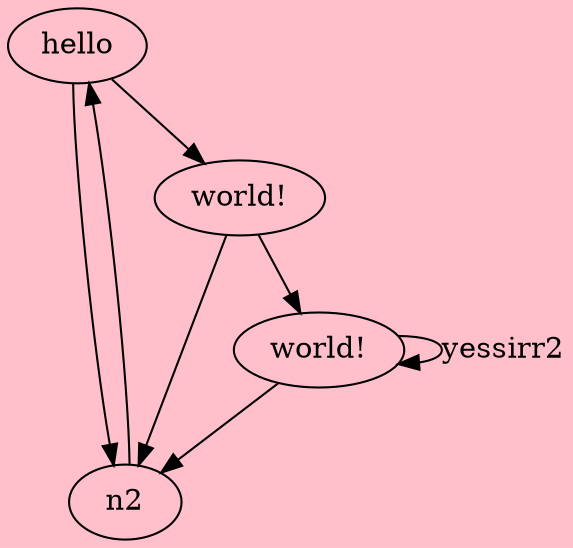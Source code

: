 digraph {
	bgcolor="pink";

	n1 [label="hello"];
	n2 [];
	n3 [label="world!"];
	n4 [label="world!"];

	n1 -> n2 [];
	n1 -> n3 [];
	n2 -> n1 [];
	n3 -> n2 [];
	n3 -> n4 [];
	n4 -> n2 [];
	n4 -> n4 [label="yessirr2"];
}